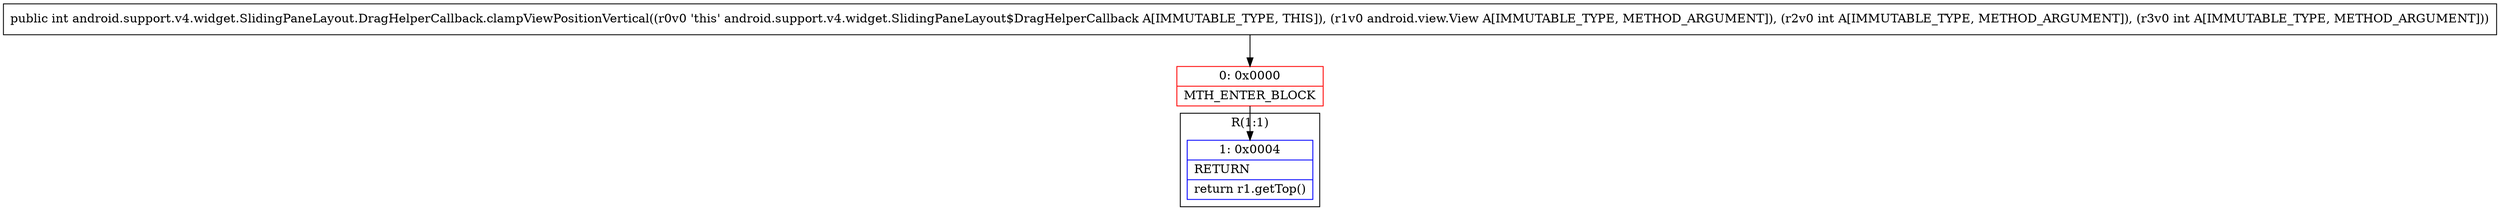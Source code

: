 digraph "CFG forandroid.support.v4.widget.SlidingPaneLayout.DragHelperCallback.clampViewPositionVertical(Landroid\/view\/View;II)I" {
subgraph cluster_Region_362341297 {
label = "R(1:1)";
node [shape=record,color=blue];
Node_1 [shape=record,label="{1\:\ 0x0004|RETURN\l|return r1.getTop()\l}"];
}
Node_0 [shape=record,color=red,label="{0\:\ 0x0000|MTH_ENTER_BLOCK\l}"];
MethodNode[shape=record,label="{public int android.support.v4.widget.SlidingPaneLayout.DragHelperCallback.clampViewPositionVertical((r0v0 'this' android.support.v4.widget.SlidingPaneLayout$DragHelperCallback A[IMMUTABLE_TYPE, THIS]), (r1v0 android.view.View A[IMMUTABLE_TYPE, METHOD_ARGUMENT]), (r2v0 int A[IMMUTABLE_TYPE, METHOD_ARGUMENT]), (r3v0 int A[IMMUTABLE_TYPE, METHOD_ARGUMENT])) }"];
MethodNode -> Node_0;
Node_0 -> Node_1;
}

